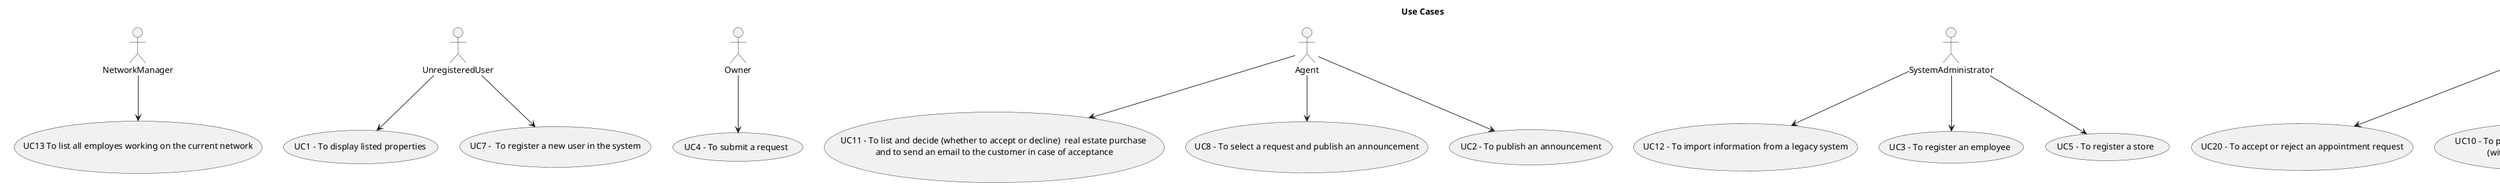 @startuml
'skinparam monochrome true
skinparam packageStyle rectangle
'skinparam shadowing false

skinparam rectangle{
    BorderColor white
}

'title Use Case Diagram Example

top to bottom direction

rectangle "Use Cases" as usecases{
    usecase "UC20 - To accept or reject an appointment request" as UC20
    Client --> UC20
    usecase "UC13" as UC13
    usecase "UC12 - To import information from a legacy system" as UC12
    SystemAdministrator--> UC12
    usecase "UC11" as UC11
    usecase "UC10" as UC10
    usecase "UC9" as UC9
    usecase "UC8" as UC8
    usecase "UC8 - To select a request and publish an announcement" as UC8
    Agent--> UC8
    usecase "UC4 - To submit a request" as UC4
        Owner --> UC4
        usecase "UC3 - To register an employee" as UC3
        SystemAdministrator --> UC3
        usecase "UC5 - To register a store" as UC5
        SystemAdministrator --> UC5
        usecase "UC2 - To publish an announcement" as UC2
        Agent --> UC2
        usecase "UC1 - To display listed properties" as UC1
        UnregisteredUser --> UC1
        usecase "UC7 -  To register a new user in the system" as UC7
          UnregisteredUser --> UC7

         usecase "UC11 - To list and decide (whether to accept or decline)  real estate purchase \nand to send an email to the customer in case of acceptance" as UC11
             Agent--> UC11

             usecase "UC10 - To place and submit a purchase order \n (with the respective amoount)" as UC10
             Client --> UC10

             usecase "UC9 To request a visit to a land" as UC9
             Client --> UC9
             usecase "UC13 To list all employes working on the current network" as UC13
             NetworkManager --> UC13



 }


@enduml